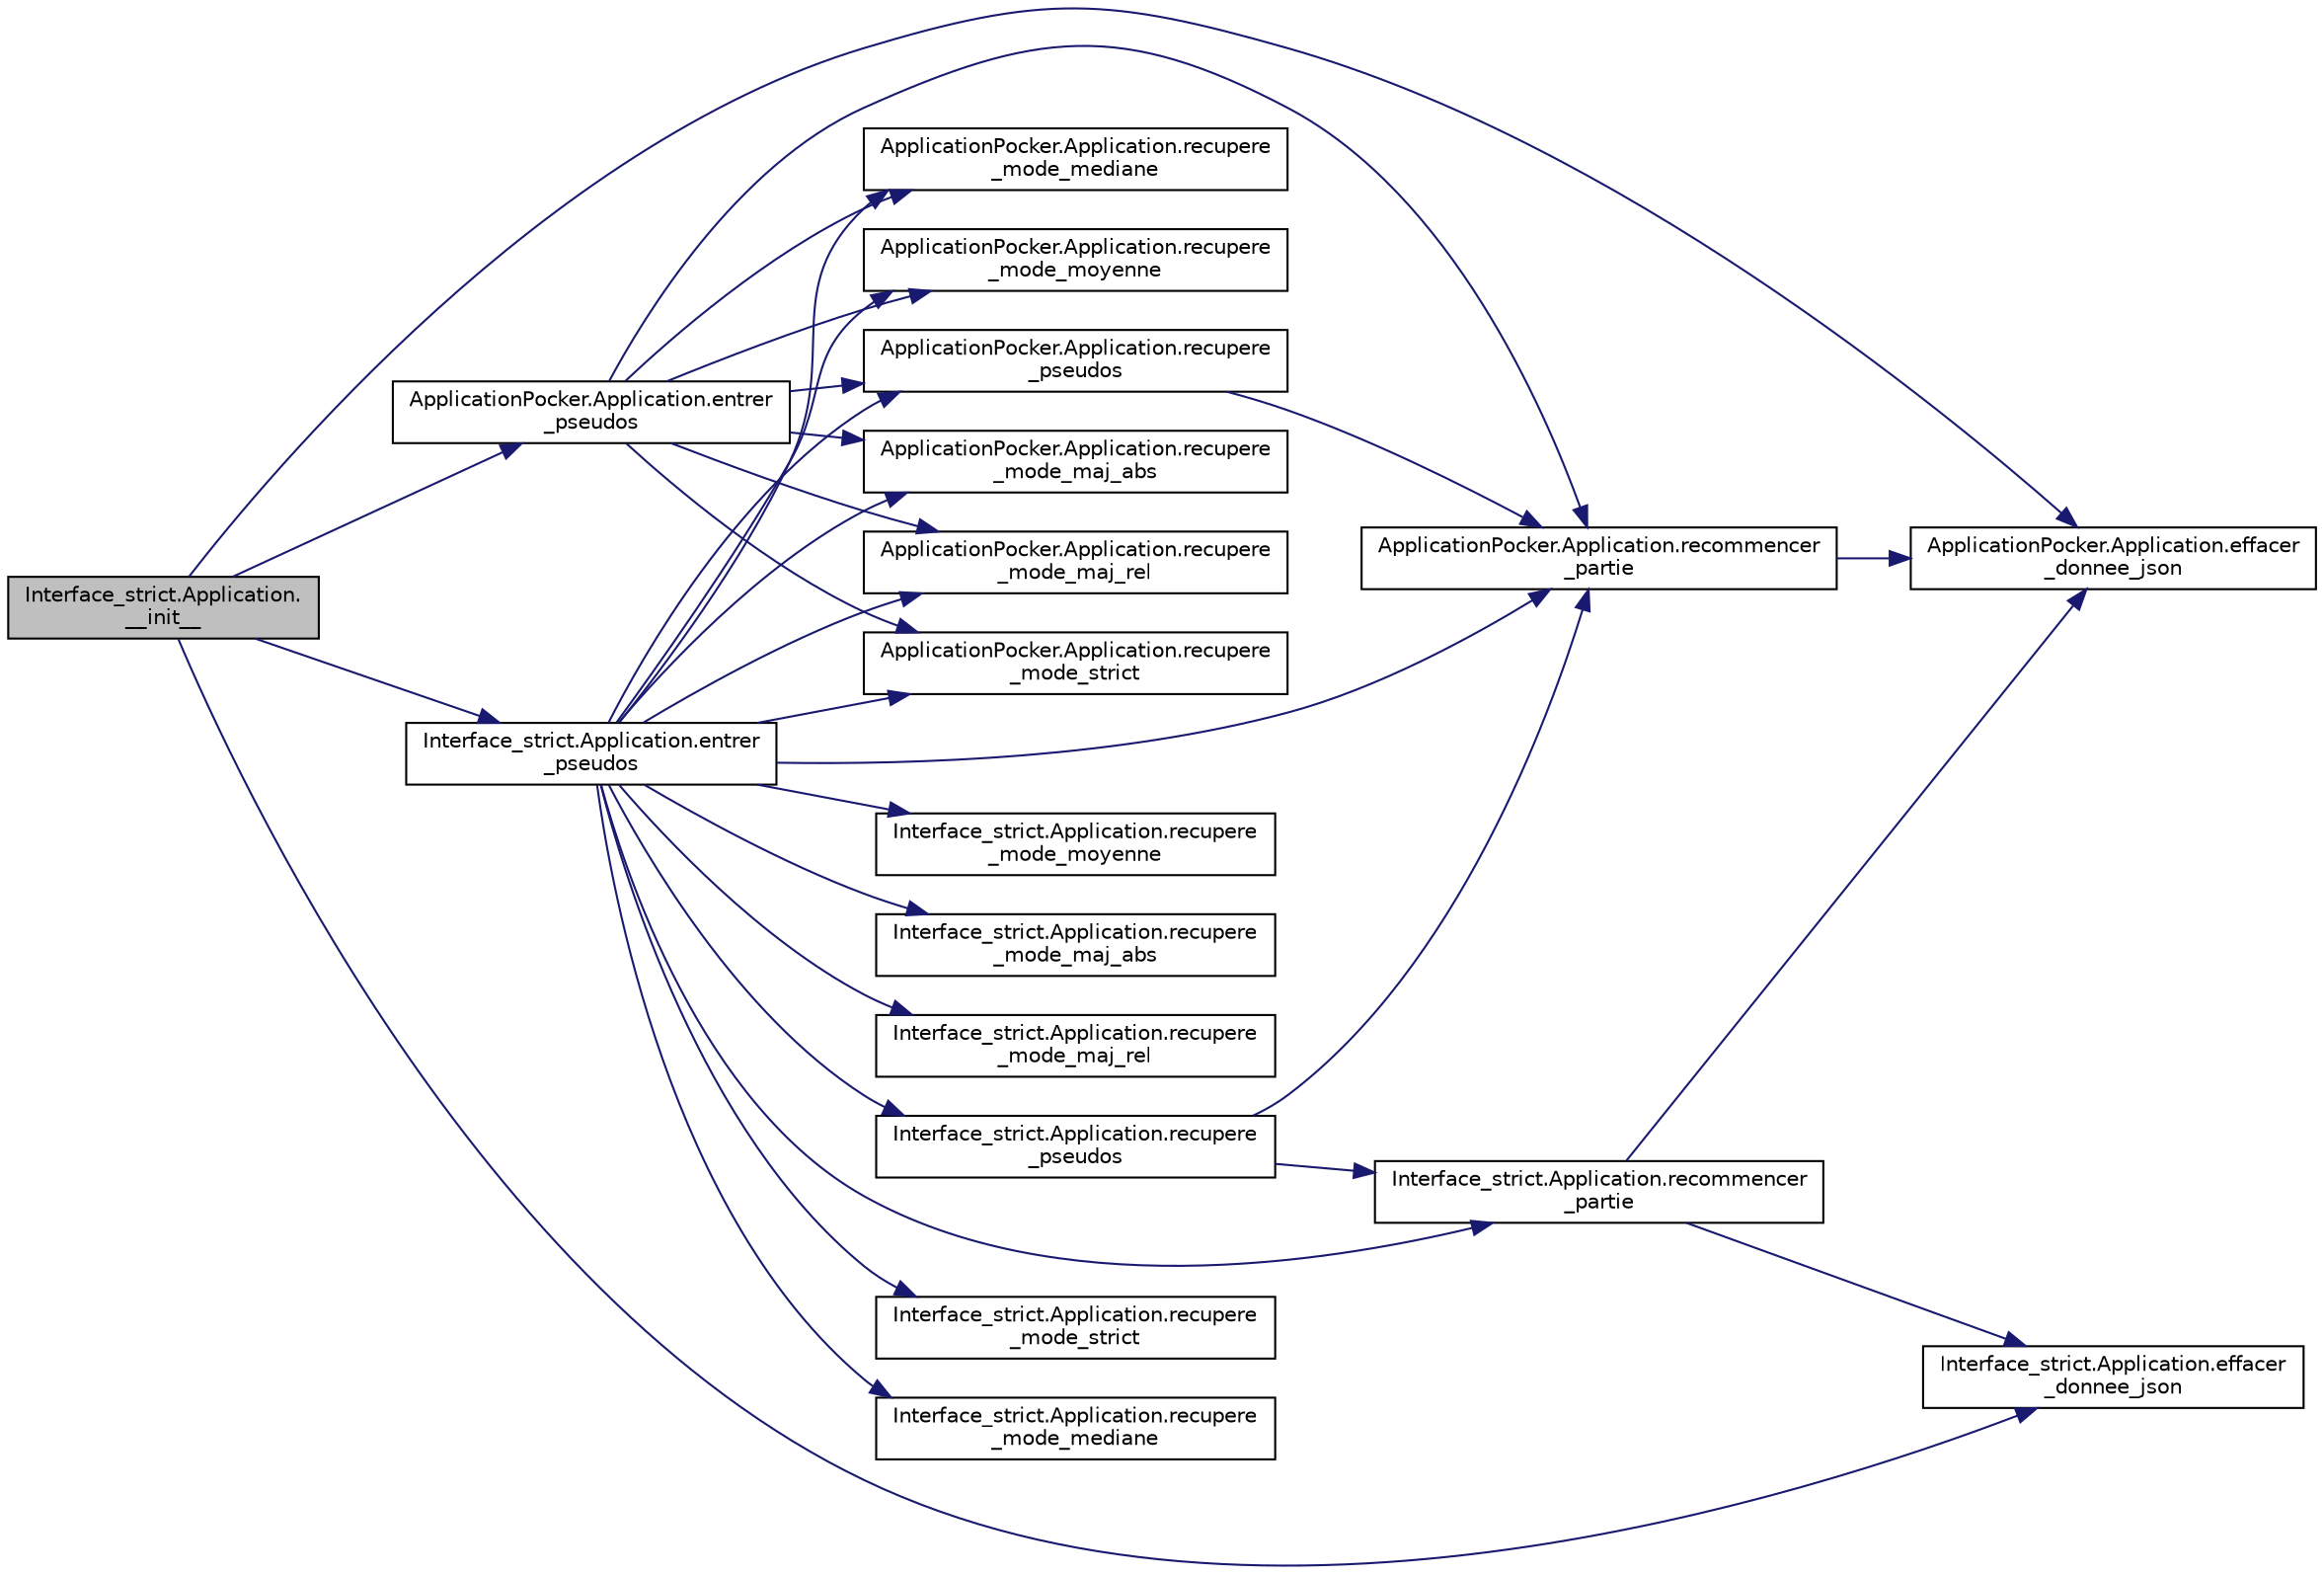 digraph "Interface_strict.Application.__init__"
{
  edge [fontname="Helvetica",fontsize="10",labelfontname="Helvetica",labelfontsize="10"];
  node [fontname="Helvetica",fontsize="10",shape=record];
  rankdir="LR";
  Node0 [label="Interface_strict.Application.\l__init__",height=0.2,width=0.4,color="black", fillcolor="grey75", style="filled", fontcolor="black"];
  Node0 -> Node1 [color="midnightblue",fontsize="10",style="solid",fontname="Helvetica"];
  Node1 [label="ApplicationPocker.Application.effacer\l_donnee_json",height=0.2,width=0.4,color="black", fillcolor="white", style="filled",URL="$class_application_pocker_1_1_application.html#a3b7c42a3e8b03cd632730b62b82dffe0"];
  Node0 -> Node2 [color="midnightblue",fontsize="10",style="solid",fontname="Helvetica"];
  Node2 [label="Interface_strict.Application.effacer\l_donnee_json",height=0.2,width=0.4,color="black", fillcolor="white", style="filled",URL="$class_interface__strict_1_1_application.html#a370a6eb623657188058a039d85e560fa"];
  Node0 -> Node3 [color="midnightblue",fontsize="10",style="solid",fontname="Helvetica"];
  Node3 [label="ApplicationPocker.Application.entrer\l_pseudos",height=0.2,width=0.4,color="black", fillcolor="white", style="filled",URL="$class_application_pocker_1_1_application.html#aa5d7e882f2d3ceacd2660ebfeda3a16e"];
  Node3 -> Node4 [color="midnightblue",fontsize="10",style="solid",fontname="Helvetica"];
  Node4 [label="ApplicationPocker.Application.recupere\l_pseudos",height=0.2,width=0.4,color="black", fillcolor="white", style="filled",URL="$class_application_pocker_1_1_application.html#a1e8727d6a45312d2ba64dfe4e3c3a139"];
  Node4 -> Node5 [color="midnightblue",fontsize="10",style="solid",fontname="Helvetica"];
  Node5 [label="ApplicationPocker.Application.recommencer\l_partie",height=0.2,width=0.4,color="black", fillcolor="white", style="filled",URL="$class_application_pocker_1_1_application.html#ae57ca841f753cd6cbffc93f98cf89762"];
  Node5 -> Node1 [color="midnightblue",fontsize="10",style="solid",fontname="Helvetica"];
  Node3 -> Node6 [color="midnightblue",fontsize="10",style="solid",fontname="Helvetica"];
  Node6 [label="ApplicationPocker.Application.recupere\l_mode_strict",height=0.2,width=0.4,color="black", fillcolor="white", style="filled",URL="$class_application_pocker_1_1_application.html#ab1d9bf0cc3a422cff12c2692cee60252"];
  Node3 -> Node7 [color="midnightblue",fontsize="10",style="solid",fontname="Helvetica"];
  Node7 [label="ApplicationPocker.Application.recupere\l_mode_mediane",height=0.2,width=0.4,color="black", fillcolor="white", style="filled",URL="$class_application_pocker_1_1_application.html#ac868db242449405ebaa2fd81afe3971e"];
  Node3 -> Node8 [color="midnightblue",fontsize="10",style="solid",fontname="Helvetica"];
  Node8 [label="ApplicationPocker.Application.recupere\l_mode_moyenne",height=0.2,width=0.4,color="black", fillcolor="white", style="filled",URL="$class_application_pocker_1_1_application.html#af74bc75711c0eaf653a446227d05134a"];
  Node3 -> Node9 [color="midnightblue",fontsize="10",style="solid",fontname="Helvetica"];
  Node9 [label="ApplicationPocker.Application.recupere\l_mode_maj_abs",height=0.2,width=0.4,color="black", fillcolor="white", style="filled",URL="$class_application_pocker_1_1_application.html#a2e1440f161aac0ef770ea6f6a7bbed6e"];
  Node3 -> Node10 [color="midnightblue",fontsize="10",style="solid",fontname="Helvetica"];
  Node10 [label="ApplicationPocker.Application.recupere\l_mode_maj_rel",height=0.2,width=0.4,color="black", fillcolor="white", style="filled",URL="$class_application_pocker_1_1_application.html#adadc6c75b98e2bfdcadb6ddb6934cc67"];
  Node3 -> Node5 [color="midnightblue",fontsize="10",style="solid",fontname="Helvetica"];
  Node0 -> Node11 [color="midnightblue",fontsize="10",style="solid",fontname="Helvetica"];
  Node11 [label="Interface_strict.Application.entrer\l_pseudos",height=0.2,width=0.4,color="black", fillcolor="white", style="filled",URL="$class_interface__strict_1_1_application.html#a237c74e90f8e43f45431ef87f9856038"];
  Node11 -> Node4 [color="midnightblue",fontsize="10",style="solid",fontname="Helvetica"];
  Node11 -> Node12 [color="midnightblue",fontsize="10",style="solid",fontname="Helvetica"];
  Node12 [label="Interface_strict.Application.recupere\l_pseudos",height=0.2,width=0.4,color="black", fillcolor="white", style="filled",URL="$class_interface__strict_1_1_application.html#adab35f39f96daab4b5e3d0f470d0c217"];
  Node12 -> Node5 [color="midnightblue",fontsize="10",style="solid",fontname="Helvetica"];
  Node12 -> Node13 [color="midnightblue",fontsize="10",style="solid",fontname="Helvetica"];
  Node13 [label="Interface_strict.Application.recommencer\l_partie",height=0.2,width=0.4,color="black", fillcolor="white", style="filled",URL="$class_interface__strict_1_1_application.html#a41db1db798a808f32cb5e750b81eaa89"];
  Node13 -> Node1 [color="midnightblue",fontsize="10",style="solid",fontname="Helvetica"];
  Node13 -> Node2 [color="midnightblue",fontsize="10",style="solid",fontname="Helvetica"];
  Node11 -> Node6 [color="midnightblue",fontsize="10",style="solid",fontname="Helvetica"];
  Node11 -> Node14 [color="midnightblue",fontsize="10",style="solid",fontname="Helvetica"];
  Node14 [label="Interface_strict.Application.recupere\l_mode_strict",height=0.2,width=0.4,color="black", fillcolor="white", style="filled",URL="$class_interface__strict_1_1_application.html#a7c0e01ff85ade449ccc0c873d1bcbf00"];
  Node11 -> Node7 [color="midnightblue",fontsize="10",style="solid",fontname="Helvetica"];
  Node11 -> Node15 [color="midnightblue",fontsize="10",style="solid",fontname="Helvetica"];
  Node15 [label="Interface_strict.Application.recupere\l_mode_mediane",height=0.2,width=0.4,color="black", fillcolor="white", style="filled",URL="$class_interface__strict_1_1_application.html#a56ed6c06b70b26d593cfea891163fee5"];
  Node11 -> Node8 [color="midnightblue",fontsize="10",style="solid",fontname="Helvetica"];
  Node11 -> Node16 [color="midnightblue",fontsize="10",style="solid",fontname="Helvetica"];
  Node16 [label="Interface_strict.Application.recupere\l_mode_moyenne",height=0.2,width=0.4,color="black", fillcolor="white", style="filled",URL="$class_interface__strict_1_1_application.html#a737b2c0e5c8935de0daa469f864bfad8"];
  Node11 -> Node9 [color="midnightblue",fontsize="10",style="solid",fontname="Helvetica"];
  Node11 -> Node17 [color="midnightblue",fontsize="10",style="solid",fontname="Helvetica"];
  Node17 [label="Interface_strict.Application.recupere\l_mode_maj_abs",height=0.2,width=0.4,color="black", fillcolor="white", style="filled",URL="$class_interface__strict_1_1_application.html#a06248d1cf67188241008ad6b66b51735"];
  Node11 -> Node10 [color="midnightblue",fontsize="10",style="solid",fontname="Helvetica"];
  Node11 -> Node18 [color="midnightblue",fontsize="10",style="solid",fontname="Helvetica"];
  Node18 [label="Interface_strict.Application.recupere\l_mode_maj_rel",height=0.2,width=0.4,color="black", fillcolor="white", style="filled",URL="$class_interface__strict_1_1_application.html#acb8c8a65eb8c766a98ed158240c27fd9"];
  Node11 -> Node5 [color="midnightblue",fontsize="10",style="solid",fontname="Helvetica"];
  Node11 -> Node13 [color="midnightblue",fontsize="10",style="solid",fontname="Helvetica"];
}
